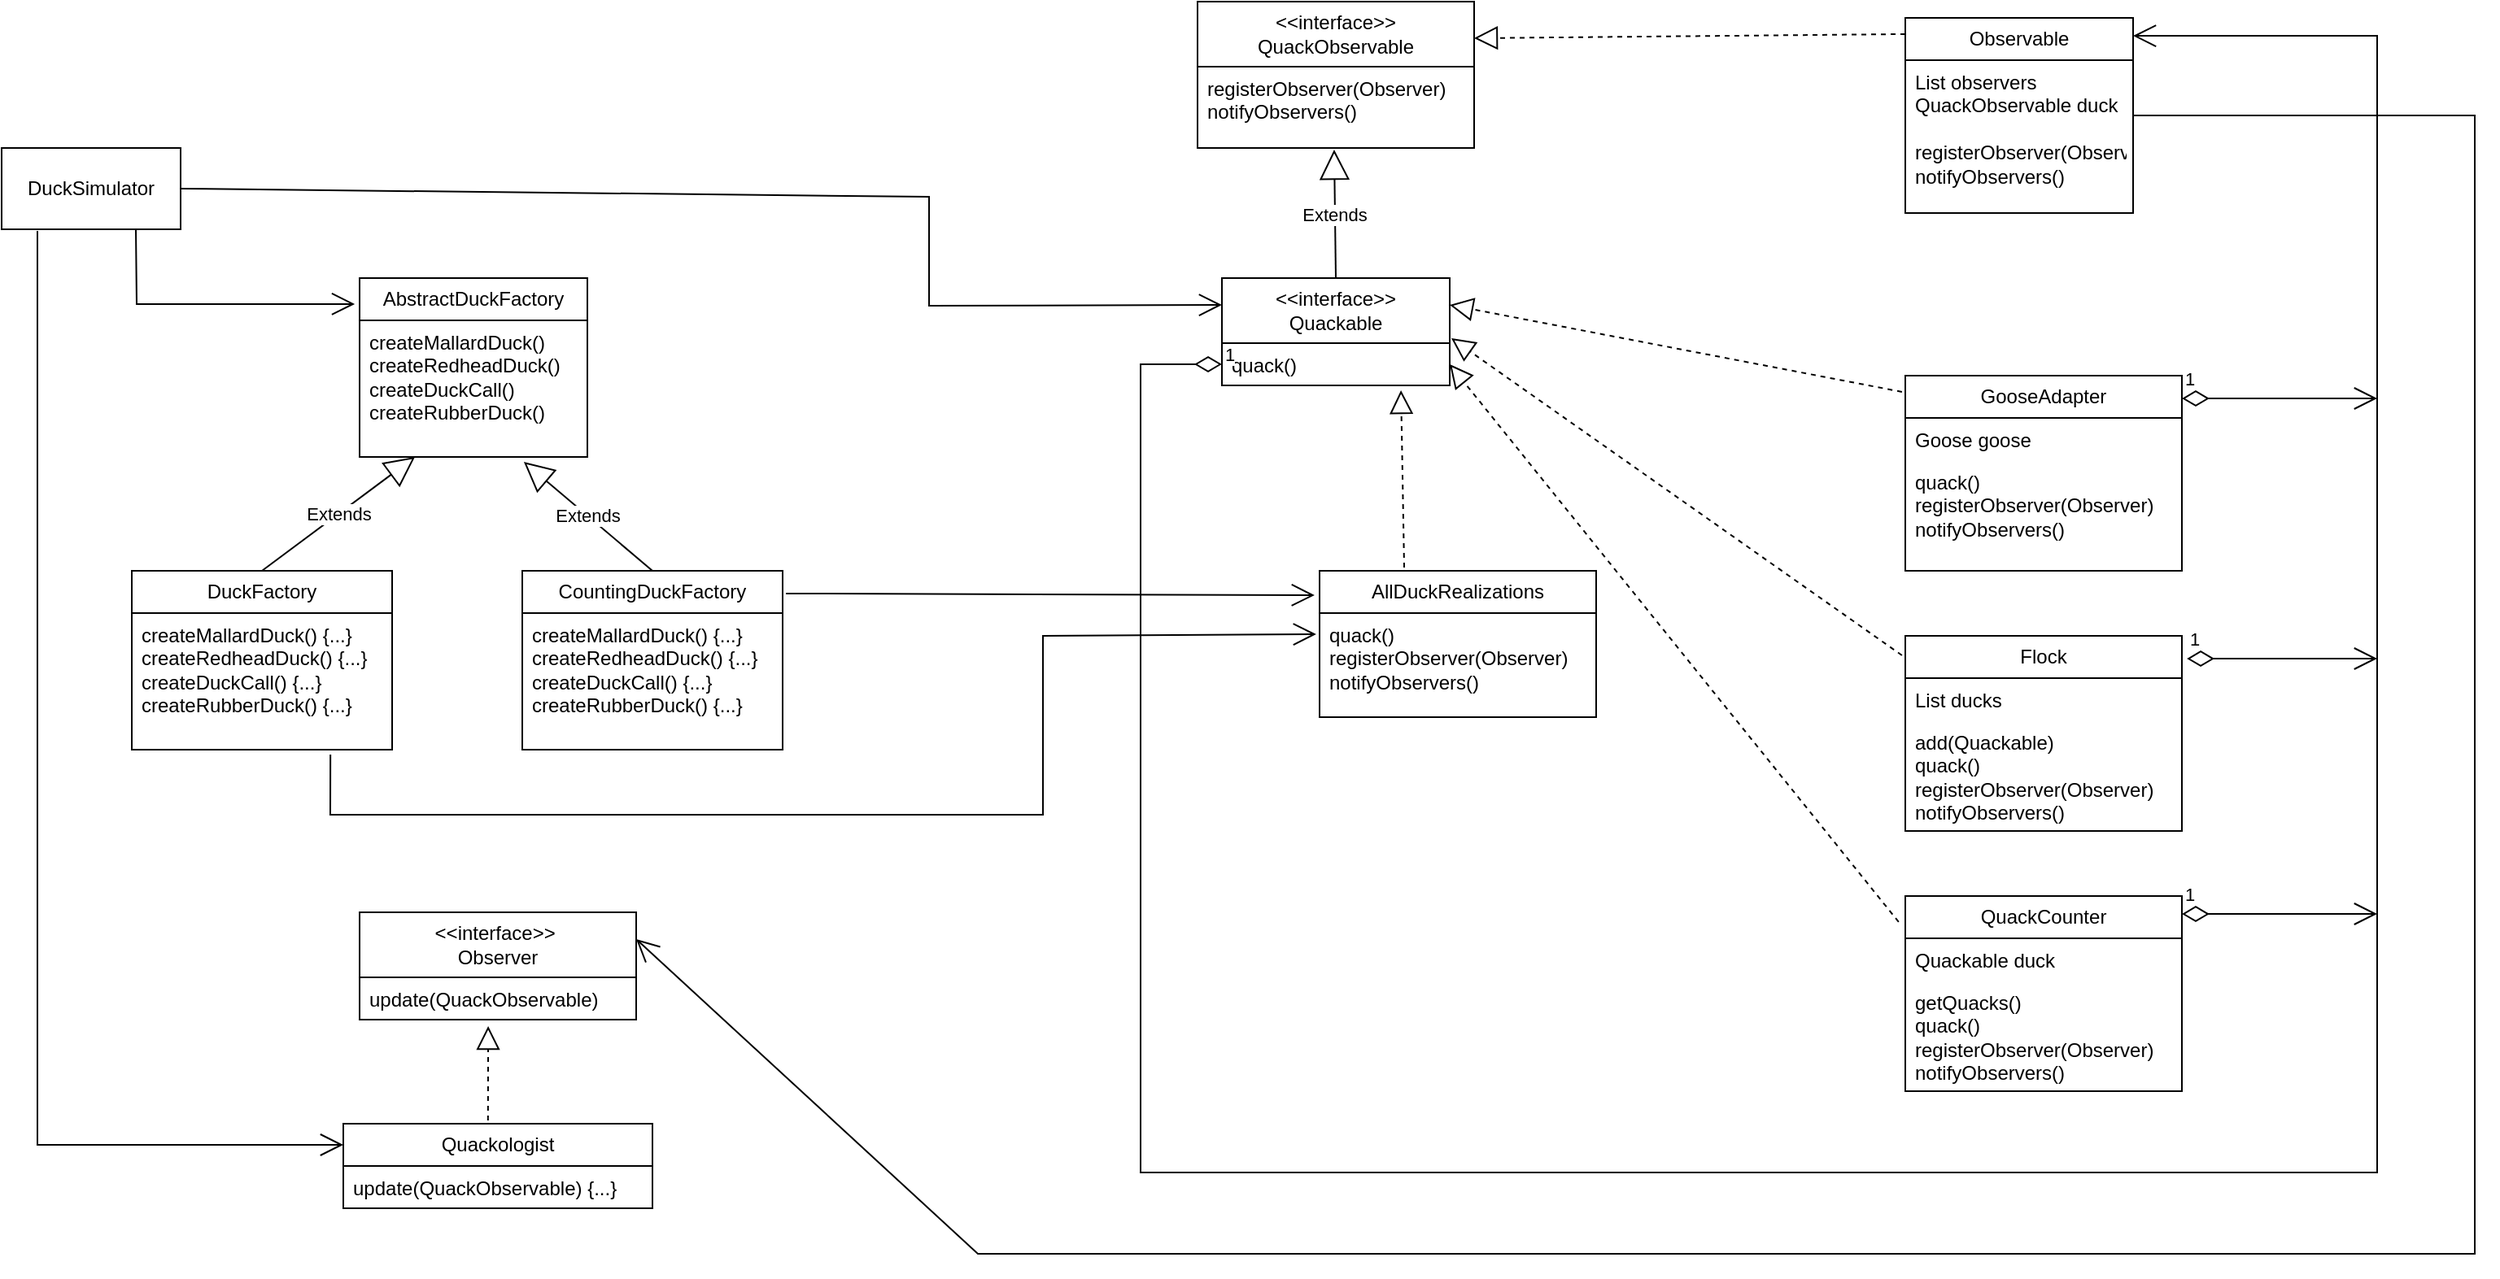 <mxfile version="24.1.0" type="device">
  <diagram id="C5RBs43oDa-KdzZeNtuy" name="Page-1">
    <mxGraphModel dx="1026" dy="1912" grid="1" gridSize="10" guides="1" tooltips="1" connect="1" arrows="1" fold="1" page="1" pageScale="1" pageWidth="827" pageHeight="1169" math="0" shadow="0">
      <root>
        <mxCell id="WIyWlLk6GJQsqaUBKTNV-0" />
        <mxCell id="WIyWlLk6GJQsqaUBKTNV-1" parent="WIyWlLk6GJQsqaUBKTNV-0" />
        <mxCell id="F9f7-uv47FdLMV2kCd0m-0" value="DuckSimulator" style="html=1;whiteSpace=wrap;" vertex="1" parent="WIyWlLk6GJQsqaUBKTNV-1">
          <mxGeometry x="40" y="40" width="110" height="50" as="geometry" />
        </mxCell>
        <mxCell id="F9f7-uv47FdLMV2kCd0m-1" value="AbstractDuckFactory" style="swimlane;fontStyle=0;childLayout=stackLayout;horizontal=1;startSize=26;fillColor=none;horizontalStack=0;resizeParent=1;resizeParentMax=0;resizeLast=0;collapsible=1;marginBottom=0;whiteSpace=wrap;html=1;" vertex="1" parent="WIyWlLk6GJQsqaUBKTNV-1">
          <mxGeometry x="260" y="120" width="140" height="110" as="geometry" />
        </mxCell>
        <mxCell id="F9f7-uv47FdLMV2kCd0m-2" value="createMallardDuck()&lt;div&gt;createRedheadDuck() createDuckCall() createRubberDuck()&lt;br&gt;&lt;/div&gt;" style="text;strokeColor=none;fillColor=none;align=left;verticalAlign=top;spacingLeft=4;spacingRight=4;overflow=hidden;rotatable=0;points=[[0,0.5],[1,0.5]];portConstraint=eastwest;whiteSpace=wrap;html=1;" vertex="1" parent="F9f7-uv47FdLMV2kCd0m-1">
          <mxGeometry y="26" width="140" height="84" as="geometry" />
        </mxCell>
        <mxCell id="F9f7-uv47FdLMV2kCd0m-5" value="" style="endArrow=open;endFill=1;endSize=12;html=1;rounded=0;exitX=0.75;exitY=1;exitDx=0;exitDy=0;entryX=-0.021;entryY=0.145;entryDx=0;entryDy=0;entryPerimeter=0;" edge="1" parent="WIyWlLk6GJQsqaUBKTNV-1" source="F9f7-uv47FdLMV2kCd0m-0" target="F9f7-uv47FdLMV2kCd0m-1">
          <mxGeometry width="160" relative="1" as="geometry">
            <mxPoint x="70" y="160" as="sourcePoint" />
            <mxPoint x="230" y="160" as="targetPoint" />
            <Array as="points">
              <mxPoint x="123" y="136" />
            </Array>
          </mxGeometry>
        </mxCell>
        <mxCell id="F9f7-uv47FdLMV2kCd0m-6" value="DuckFactory" style="swimlane;fontStyle=0;childLayout=stackLayout;horizontal=1;startSize=26;fillColor=none;horizontalStack=0;resizeParent=1;resizeParentMax=0;resizeLast=0;collapsible=1;marginBottom=0;whiteSpace=wrap;html=1;" vertex="1" parent="WIyWlLk6GJQsqaUBKTNV-1">
          <mxGeometry x="120" y="300" width="160" height="110" as="geometry" />
        </mxCell>
        <mxCell id="F9f7-uv47FdLMV2kCd0m-7" value="createMallardDuck() {...}&lt;div&gt;createRedheadDuck() {...} createDuckCall() {...} createRubberDuck() {...}&lt;/div&gt;" style="text;strokeColor=none;fillColor=none;align=left;verticalAlign=top;spacingLeft=4;spacingRight=4;overflow=hidden;rotatable=0;points=[[0,0.5],[1,0.5]];portConstraint=eastwest;whiteSpace=wrap;html=1;" vertex="1" parent="F9f7-uv47FdLMV2kCd0m-6">
          <mxGeometry y="26" width="160" height="84" as="geometry" />
        </mxCell>
        <mxCell id="F9f7-uv47FdLMV2kCd0m-10" value="CountingDuckFactory" style="swimlane;fontStyle=0;childLayout=stackLayout;horizontal=1;startSize=26;fillColor=none;horizontalStack=0;resizeParent=1;resizeParentMax=0;resizeLast=0;collapsible=1;marginBottom=0;whiteSpace=wrap;html=1;" vertex="1" parent="WIyWlLk6GJQsqaUBKTNV-1">
          <mxGeometry x="360" y="300" width="160" height="110" as="geometry" />
        </mxCell>
        <mxCell id="F9f7-uv47FdLMV2kCd0m-11" value="createMallardDuck() {...}&lt;div&gt;createRedheadDuck() {...} createDuckCall() {...} createRubberDuck() {...}&lt;/div&gt;" style="text;strokeColor=none;fillColor=none;align=left;verticalAlign=top;spacingLeft=4;spacingRight=4;overflow=hidden;rotatable=0;points=[[0,0.5],[1,0.5]];portConstraint=eastwest;whiteSpace=wrap;html=1;" vertex="1" parent="F9f7-uv47FdLMV2kCd0m-10">
          <mxGeometry y="26" width="160" height="84" as="geometry" />
        </mxCell>
        <mxCell id="F9f7-uv47FdLMV2kCd0m-12" value="Extends" style="endArrow=block;endSize=16;endFill=0;html=1;rounded=0;exitX=0.5;exitY=0;exitDx=0;exitDy=0;entryX=0.243;entryY=1;entryDx=0;entryDy=0;entryPerimeter=0;" edge="1" parent="WIyWlLk6GJQsqaUBKTNV-1" source="F9f7-uv47FdLMV2kCd0m-6" target="F9f7-uv47FdLMV2kCd0m-2">
          <mxGeometry width="160" relative="1" as="geometry">
            <mxPoint x="190" y="270" as="sourcePoint" />
            <mxPoint x="350" y="270" as="targetPoint" />
          </mxGeometry>
        </mxCell>
        <mxCell id="F9f7-uv47FdLMV2kCd0m-13" value="Extends" style="endArrow=block;endSize=16;endFill=0;html=1;rounded=0;exitX=0.5;exitY=0;exitDx=0;exitDy=0;entryX=0.721;entryY=1.036;entryDx=0;entryDy=0;entryPerimeter=0;" edge="1" parent="WIyWlLk6GJQsqaUBKTNV-1" source="F9f7-uv47FdLMV2kCd0m-10" target="F9f7-uv47FdLMV2kCd0m-2">
          <mxGeometry width="160" relative="1" as="geometry">
            <mxPoint x="210" y="310" as="sourcePoint" />
            <mxPoint x="304" y="240" as="targetPoint" />
          </mxGeometry>
        </mxCell>
        <mxCell id="F9f7-uv47FdLMV2kCd0m-14" value="&amp;lt;&amp;lt;interface&amp;gt;&amp;gt;&lt;div&gt;Quackable&lt;/div&gt;" style="swimlane;fontStyle=0;childLayout=stackLayout;horizontal=1;startSize=40;fillColor=none;horizontalStack=0;resizeParent=1;resizeParentMax=0;resizeLast=0;collapsible=1;marginBottom=0;whiteSpace=wrap;html=1;" vertex="1" parent="WIyWlLk6GJQsqaUBKTNV-1">
          <mxGeometry x="790" y="120" width="140" height="66" as="geometry" />
        </mxCell>
        <mxCell id="F9f7-uv47FdLMV2kCd0m-15" value="quack()" style="text;strokeColor=none;fillColor=none;align=left;verticalAlign=top;spacingLeft=4;spacingRight=4;overflow=hidden;rotatable=0;points=[[0,0.5],[1,0.5]];portConstraint=eastwest;whiteSpace=wrap;html=1;" vertex="1" parent="F9f7-uv47FdLMV2kCd0m-14">
          <mxGeometry y="40" width="140" height="26" as="geometry" />
        </mxCell>
        <mxCell id="F9f7-uv47FdLMV2kCd0m-19" value="" style="endArrow=open;endFill=1;endSize=12;html=1;rounded=0;exitX=1;exitY=0.5;exitDx=0;exitDy=0;entryX=0;entryY=0.25;entryDx=0;entryDy=0;" edge="1" parent="WIyWlLk6GJQsqaUBKTNV-1" source="F9f7-uv47FdLMV2kCd0m-0" target="F9f7-uv47FdLMV2kCd0m-14">
          <mxGeometry width="160" relative="1" as="geometry">
            <mxPoint x="280" y="60" as="sourcePoint" />
            <mxPoint x="440" y="60" as="targetPoint" />
            <Array as="points">
              <mxPoint x="610" y="70" />
              <mxPoint x="610" y="137" />
            </Array>
          </mxGeometry>
        </mxCell>
        <mxCell id="F9f7-uv47FdLMV2kCd0m-20" value="&amp;lt;&amp;lt;interface&amp;gt;&amp;gt; QuackObservable" style="swimlane;fontStyle=0;childLayout=stackLayout;horizontal=1;startSize=40;fillColor=none;horizontalStack=0;resizeParent=1;resizeParentMax=0;resizeLast=0;collapsible=1;marginBottom=0;whiteSpace=wrap;html=1;" vertex="1" parent="WIyWlLk6GJQsqaUBKTNV-1">
          <mxGeometry x="775" y="-50" width="170" height="90" as="geometry" />
        </mxCell>
        <mxCell id="F9f7-uv47FdLMV2kCd0m-21" value="registerObserver(Observer) notifyObservers()" style="text;strokeColor=none;fillColor=none;align=left;verticalAlign=top;spacingLeft=4;spacingRight=4;overflow=hidden;rotatable=0;points=[[0,0.5],[1,0.5]];portConstraint=eastwest;whiteSpace=wrap;html=1;" vertex="1" parent="F9f7-uv47FdLMV2kCd0m-20">
          <mxGeometry y="40" width="170" height="50" as="geometry" />
        </mxCell>
        <mxCell id="F9f7-uv47FdLMV2kCd0m-24" value="Extends" style="endArrow=block;endSize=16;endFill=0;html=1;rounded=0;exitX=0.5;exitY=0;exitDx=0;exitDy=0;entryX=0.494;entryY=1.02;entryDx=0;entryDy=0;entryPerimeter=0;" edge="1" parent="WIyWlLk6GJQsqaUBKTNV-1" source="F9f7-uv47FdLMV2kCd0m-14" target="F9f7-uv47FdLMV2kCd0m-21">
          <mxGeometry width="160" relative="1" as="geometry">
            <mxPoint x="830" y="70" as="sourcePoint" />
            <mxPoint x="990" y="70" as="targetPoint" />
          </mxGeometry>
        </mxCell>
        <mxCell id="F9f7-uv47FdLMV2kCd0m-25" value="Observable" style="swimlane;fontStyle=0;childLayout=stackLayout;horizontal=1;startSize=26;fillColor=none;horizontalStack=0;resizeParent=1;resizeParentMax=0;resizeLast=0;collapsible=1;marginBottom=0;whiteSpace=wrap;html=1;" vertex="1" parent="WIyWlLk6GJQsqaUBKTNV-1">
          <mxGeometry x="1210" y="-40" width="140" height="120" as="geometry" />
        </mxCell>
        <mxCell id="F9f7-uv47FdLMV2kCd0m-26" value="List observers QuackObservable duck&lt;div&gt;&lt;br&gt;&lt;/div&gt;&lt;div&gt;registerObserver(Observer) notifyObservers()&lt;br&gt;&lt;/div&gt;" style="text;strokeColor=none;fillColor=none;align=left;verticalAlign=top;spacingLeft=4;spacingRight=4;overflow=hidden;rotatable=0;points=[[0,0.5],[1,0.5]];portConstraint=eastwest;whiteSpace=wrap;html=1;" vertex="1" parent="F9f7-uv47FdLMV2kCd0m-25">
          <mxGeometry y="26" width="140" height="94" as="geometry" />
        </mxCell>
        <mxCell id="F9f7-uv47FdLMV2kCd0m-29" value="" style="endArrow=block;dashed=1;endFill=0;endSize=12;html=1;rounded=0;entryX=1;entryY=0.25;entryDx=0;entryDy=0;exitX=0;exitY=0.083;exitDx=0;exitDy=0;exitPerimeter=0;" edge="1" parent="WIyWlLk6GJQsqaUBKTNV-1" source="F9f7-uv47FdLMV2kCd0m-25" target="F9f7-uv47FdLMV2kCd0m-20">
          <mxGeometry width="160" relative="1" as="geometry">
            <mxPoint x="1040" y="20" as="sourcePoint" />
            <mxPoint x="1200" y="20" as="targetPoint" />
            <Array as="points" />
          </mxGeometry>
        </mxCell>
        <mxCell id="F9f7-uv47FdLMV2kCd0m-30" value="AllDuckRealizations" style="swimlane;fontStyle=0;childLayout=stackLayout;horizontal=1;startSize=26;fillColor=none;horizontalStack=0;resizeParent=1;resizeParentMax=0;resizeLast=0;collapsible=1;marginBottom=0;whiteSpace=wrap;html=1;" vertex="1" parent="WIyWlLk6GJQsqaUBKTNV-1">
          <mxGeometry x="850" y="300" width="170" height="90" as="geometry" />
        </mxCell>
        <mxCell id="F9f7-uv47FdLMV2kCd0m-32" value="quack() registerObserver(Observer) notifyObservers()" style="text;strokeColor=none;fillColor=none;align=left;verticalAlign=top;spacingLeft=4;spacingRight=4;overflow=hidden;rotatable=0;points=[[0,0.5],[1,0.5]];portConstraint=eastwest;whiteSpace=wrap;html=1;" vertex="1" parent="F9f7-uv47FdLMV2kCd0m-30">
          <mxGeometry y="26" width="170" height="64" as="geometry" />
        </mxCell>
        <mxCell id="F9f7-uv47FdLMV2kCd0m-34" value="" style="endArrow=block;dashed=1;endFill=0;endSize=12;html=1;rounded=0;exitX=0.306;exitY=-0.022;exitDx=0;exitDy=0;exitPerimeter=0;entryX=0.786;entryY=1.115;entryDx=0;entryDy=0;entryPerimeter=0;" edge="1" parent="WIyWlLk6GJQsqaUBKTNV-1" source="F9f7-uv47FdLMV2kCd0m-30" target="F9f7-uv47FdLMV2kCd0m-15">
          <mxGeometry width="160" relative="1" as="geometry">
            <mxPoint x="880" y="240" as="sourcePoint" />
            <mxPoint x="1040" y="240" as="targetPoint" />
          </mxGeometry>
        </mxCell>
        <mxCell id="F9f7-uv47FdLMV2kCd0m-35" value="GooseAdapter" style="swimlane;fontStyle=0;childLayout=stackLayout;horizontal=1;startSize=26;fillColor=none;horizontalStack=0;resizeParent=1;resizeParentMax=0;resizeLast=0;collapsible=1;marginBottom=0;whiteSpace=wrap;html=1;" vertex="1" parent="WIyWlLk6GJQsqaUBKTNV-1">
          <mxGeometry x="1210" y="180" width="170" height="120" as="geometry" />
        </mxCell>
        <mxCell id="F9f7-uv47FdLMV2kCd0m-36" value="Goose goose" style="text;strokeColor=none;fillColor=none;align=left;verticalAlign=top;spacingLeft=4;spacingRight=4;overflow=hidden;rotatable=0;points=[[0,0.5],[1,0.5]];portConstraint=eastwest;whiteSpace=wrap;html=1;" vertex="1" parent="F9f7-uv47FdLMV2kCd0m-35">
          <mxGeometry y="26" width="170" height="26" as="geometry" />
        </mxCell>
        <mxCell id="F9f7-uv47FdLMV2kCd0m-37" value="quack() registerObserver(Observer) notifyObservers()" style="text;strokeColor=none;fillColor=none;align=left;verticalAlign=top;spacingLeft=4;spacingRight=4;overflow=hidden;rotatable=0;points=[[0,0.5],[1,0.5]];portConstraint=eastwest;whiteSpace=wrap;html=1;" vertex="1" parent="F9f7-uv47FdLMV2kCd0m-35">
          <mxGeometry y="52" width="170" height="68" as="geometry" />
        </mxCell>
        <mxCell id="F9f7-uv47FdLMV2kCd0m-39" value="Flock" style="swimlane;fontStyle=0;childLayout=stackLayout;horizontal=1;startSize=26;fillColor=none;horizontalStack=0;resizeParent=1;resizeParentMax=0;resizeLast=0;collapsible=1;marginBottom=0;whiteSpace=wrap;html=1;" vertex="1" parent="WIyWlLk6GJQsqaUBKTNV-1">
          <mxGeometry x="1210" y="340" width="170" height="120" as="geometry" />
        </mxCell>
        <mxCell id="F9f7-uv47FdLMV2kCd0m-40" value="List ducks" style="text;strokeColor=none;fillColor=none;align=left;verticalAlign=top;spacingLeft=4;spacingRight=4;overflow=hidden;rotatable=0;points=[[0,0.5],[1,0.5]];portConstraint=eastwest;whiteSpace=wrap;html=1;" vertex="1" parent="F9f7-uv47FdLMV2kCd0m-39">
          <mxGeometry y="26" width="170" height="26" as="geometry" />
        </mxCell>
        <mxCell id="F9f7-uv47FdLMV2kCd0m-41" value="&lt;div&gt;add(Quackable)&lt;/div&gt;quack() registerObserver(Observer) notifyObservers()" style="text;strokeColor=none;fillColor=none;align=left;verticalAlign=top;spacingLeft=4;spacingRight=4;overflow=hidden;rotatable=0;points=[[0,0.5],[1,0.5]];portConstraint=eastwest;whiteSpace=wrap;html=1;" vertex="1" parent="F9f7-uv47FdLMV2kCd0m-39">
          <mxGeometry y="52" width="170" height="68" as="geometry" />
        </mxCell>
        <mxCell id="F9f7-uv47FdLMV2kCd0m-42" value="QuackCounter" style="swimlane;fontStyle=0;childLayout=stackLayout;horizontal=1;startSize=26;fillColor=none;horizontalStack=0;resizeParent=1;resizeParentMax=0;resizeLast=0;collapsible=1;marginBottom=0;whiteSpace=wrap;html=1;" vertex="1" parent="WIyWlLk6GJQsqaUBKTNV-1">
          <mxGeometry x="1210" y="500" width="170" height="120" as="geometry" />
        </mxCell>
        <mxCell id="F9f7-uv47FdLMV2kCd0m-43" value="Quackable duck" style="text;strokeColor=none;fillColor=none;align=left;verticalAlign=top;spacingLeft=4;spacingRight=4;overflow=hidden;rotatable=0;points=[[0,0.5],[1,0.5]];portConstraint=eastwest;whiteSpace=wrap;html=1;" vertex="1" parent="F9f7-uv47FdLMV2kCd0m-42">
          <mxGeometry y="26" width="170" height="26" as="geometry" />
        </mxCell>
        <mxCell id="F9f7-uv47FdLMV2kCd0m-44" value="&lt;div&gt;getQuacks()&lt;/div&gt;quack() registerObserver(Observer) notifyObservers()" style="text;strokeColor=none;fillColor=none;align=left;verticalAlign=top;spacingLeft=4;spacingRight=4;overflow=hidden;rotatable=0;points=[[0,0.5],[1,0.5]];portConstraint=eastwest;whiteSpace=wrap;html=1;" vertex="1" parent="F9f7-uv47FdLMV2kCd0m-42">
          <mxGeometry y="52" width="170" height="68" as="geometry" />
        </mxCell>
        <mxCell id="F9f7-uv47FdLMV2kCd0m-45" value="" style="endArrow=block;dashed=1;endFill=0;endSize=12;html=1;rounded=0;exitX=-0.012;exitY=0.083;exitDx=0;exitDy=0;exitPerimeter=0;entryX=1;entryY=0.25;entryDx=0;entryDy=0;" edge="1" parent="WIyWlLk6GJQsqaUBKTNV-1" source="F9f7-uv47FdLMV2kCd0m-35" target="F9f7-uv47FdLMV2kCd0m-14">
          <mxGeometry width="160" relative="1" as="geometry">
            <mxPoint x="912" y="308" as="sourcePoint" />
            <mxPoint x="910" y="199" as="targetPoint" />
          </mxGeometry>
        </mxCell>
        <mxCell id="F9f7-uv47FdLMV2kCd0m-46" value="" style="endArrow=block;dashed=1;endFill=0;endSize=12;html=1;rounded=0;exitX=-0.012;exitY=0.1;exitDx=0;exitDy=0;exitPerimeter=0;entryX=1.007;entryY=-0.115;entryDx=0;entryDy=0;entryPerimeter=0;" edge="1" parent="WIyWlLk6GJQsqaUBKTNV-1" source="F9f7-uv47FdLMV2kCd0m-39" target="F9f7-uv47FdLMV2kCd0m-15">
          <mxGeometry width="160" relative="1" as="geometry">
            <mxPoint x="1218" y="200" as="sourcePoint" />
            <mxPoint x="940" y="147" as="targetPoint" />
          </mxGeometry>
        </mxCell>
        <mxCell id="F9f7-uv47FdLMV2kCd0m-47" value="" style="endArrow=block;dashed=1;endFill=0;endSize=12;html=1;rounded=0;exitX=-0.024;exitY=0.133;exitDx=0;exitDy=0;exitPerimeter=0;entryX=1;entryY=0.5;entryDx=0;entryDy=0;" edge="1" parent="WIyWlLk6GJQsqaUBKTNV-1" source="F9f7-uv47FdLMV2kCd0m-42" target="F9f7-uv47FdLMV2kCd0m-15">
          <mxGeometry width="160" relative="1" as="geometry">
            <mxPoint x="1228" y="210" as="sourcePoint" />
            <mxPoint x="950" y="157" as="targetPoint" />
          </mxGeometry>
        </mxCell>
        <mxCell id="F9f7-uv47FdLMV2kCd0m-48" value="1" style="endArrow=open;html=1;endSize=12;startArrow=diamondThin;startSize=14;startFill=0;edgeStyle=orthogonalEdgeStyle;align=left;verticalAlign=bottom;rounded=0;exitX=0;exitY=0.5;exitDx=0;exitDy=0;entryX=1;entryY=0.092;entryDx=0;entryDy=0;entryPerimeter=0;" edge="1" parent="WIyWlLk6GJQsqaUBKTNV-1" source="F9f7-uv47FdLMV2kCd0m-15" target="F9f7-uv47FdLMV2kCd0m-25">
          <mxGeometry x="-1" y="3" relative="1" as="geometry">
            <mxPoint x="790" y="280" as="sourcePoint" />
            <mxPoint x="770" y="660" as="targetPoint" />
            <Array as="points">
              <mxPoint x="740" y="173" />
              <mxPoint x="740" y="670" />
              <mxPoint x="1500" y="670" />
              <mxPoint x="1500" y="-29" />
            </Array>
          </mxGeometry>
        </mxCell>
        <mxCell id="F9f7-uv47FdLMV2kCd0m-49" value="1" style="endArrow=open;html=1;endSize=12;startArrow=diamondThin;startSize=14;startFill=0;edgeStyle=orthogonalEdgeStyle;align=left;verticalAlign=bottom;rounded=0;exitX=1;exitY=0.117;exitDx=0;exitDy=0;exitPerimeter=0;" edge="1" parent="WIyWlLk6GJQsqaUBKTNV-1" source="F9f7-uv47FdLMV2kCd0m-35">
          <mxGeometry x="-1" y="3" relative="1" as="geometry">
            <mxPoint x="1410" y="200" as="sourcePoint" />
            <mxPoint x="1500" y="194" as="targetPoint" />
          </mxGeometry>
        </mxCell>
        <mxCell id="F9f7-uv47FdLMV2kCd0m-50" value="1" style="endArrow=open;html=1;endSize=12;startArrow=diamondThin;startSize=14;startFill=0;edgeStyle=orthogonalEdgeStyle;align=left;verticalAlign=bottom;rounded=0;exitX=1.018;exitY=0.117;exitDx=0;exitDy=0;exitPerimeter=0;" edge="1" parent="WIyWlLk6GJQsqaUBKTNV-1" source="F9f7-uv47FdLMV2kCd0m-39">
          <mxGeometry x="-1" y="3" relative="1" as="geometry">
            <mxPoint x="1390" y="204" as="sourcePoint" />
            <mxPoint x="1500" y="354" as="targetPoint" />
          </mxGeometry>
        </mxCell>
        <mxCell id="F9f7-uv47FdLMV2kCd0m-51" value="1" style="endArrow=open;html=1;endSize=12;startArrow=diamondThin;startSize=14;startFill=0;edgeStyle=orthogonalEdgeStyle;align=left;verticalAlign=bottom;rounded=0;exitX=1;exitY=0.092;exitDx=0;exitDy=0;exitPerimeter=0;" edge="1" parent="WIyWlLk6GJQsqaUBKTNV-1" source="F9f7-uv47FdLMV2kCd0m-42">
          <mxGeometry x="-1" y="3" relative="1" as="geometry">
            <mxPoint x="1400" y="214" as="sourcePoint" />
            <mxPoint x="1500" y="511" as="targetPoint" />
          </mxGeometry>
        </mxCell>
        <mxCell id="F9f7-uv47FdLMV2kCd0m-52" value="" style="endArrow=open;endFill=1;endSize=12;html=1;rounded=0;exitX=1.013;exitY=0.127;exitDx=0;exitDy=0;exitPerimeter=0;entryX=-0.018;entryY=0.167;entryDx=0;entryDy=0;entryPerimeter=0;" edge="1" parent="WIyWlLk6GJQsqaUBKTNV-1" source="F9f7-uv47FdLMV2kCd0m-10" target="F9f7-uv47FdLMV2kCd0m-30">
          <mxGeometry width="160" relative="1" as="geometry">
            <mxPoint x="500" y="210" as="sourcePoint" />
            <mxPoint x="660" y="210" as="targetPoint" />
          </mxGeometry>
        </mxCell>
        <mxCell id="F9f7-uv47FdLMV2kCd0m-53" value="" style="endArrow=open;endFill=1;endSize=12;html=1;rounded=0;exitX=0.763;exitY=1.036;exitDx=0;exitDy=0;exitPerimeter=0;entryX=-0.012;entryY=0.203;entryDx=0;entryDy=0;entryPerimeter=0;" edge="1" parent="WIyWlLk6GJQsqaUBKTNV-1" source="F9f7-uv47FdLMV2kCd0m-7" target="F9f7-uv47FdLMV2kCd0m-32">
          <mxGeometry width="160" relative="1" as="geometry">
            <mxPoint x="532" y="324" as="sourcePoint" />
            <mxPoint x="857" y="325" as="targetPoint" />
            <Array as="points">
              <mxPoint x="242" y="450" />
              <mxPoint x="680" y="450" />
              <mxPoint x="680" y="340" />
            </Array>
          </mxGeometry>
        </mxCell>
        <mxCell id="F9f7-uv47FdLMV2kCd0m-54" value="&lt;div&gt;&amp;lt;&amp;lt;interface&amp;gt;&amp;gt;&amp;nbsp;&lt;/div&gt;&lt;div&gt;Observer&lt;/div&gt;" style="swimlane;fontStyle=0;childLayout=stackLayout;horizontal=1;startSize=40;fillColor=none;horizontalStack=0;resizeParent=1;resizeParentMax=0;resizeLast=0;collapsible=1;marginBottom=0;whiteSpace=wrap;html=1;" vertex="1" parent="WIyWlLk6GJQsqaUBKTNV-1">
          <mxGeometry x="260" y="510" width="170" height="66" as="geometry" />
        </mxCell>
        <mxCell id="F9f7-uv47FdLMV2kCd0m-55" value="update(QuackObservable)" style="text;strokeColor=none;fillColor=none;align=left;verticalAlign=top;spacingLeft=4;spacingRight=4;overflow=hidden;rotatable=0;points=[[0,0.5],[1,0.5]];portConstraint=eastwest;whiteSpace=wrap;html=1;" vertex="1" parent="F9f7-uv47FdLMV2kCd0m-54">
          <mxGeometry y="40" width="170" height="26" as="geometry" />
        </mxCell>
        <mxCell id="F9f7-uv47FdLMV2kCd0m-58" value="Quackologist" style="swimlane;fontStyle=0;childLayout=stackLayout;horizontal=1;startSize=26;fillColor=none;horizontalStack=0;resizeParent=1;resizeParentMax=0;resizeLast=0;collapsible=1;marginBottom=0;whiteSpace=wrap;html=1;" vertex="1" parent="WIyWlLk6GJQsqaUBKTNV-1">
          <mxGeometry x="250" y="640" width="190" height="52" as="geometry" />
        </mxCell>
        <mxCell id="F9f7-uv47FdLMV2kCd0m-59" value="update(QuackObservable) {...}" style="text;strokeColor=none;fillColor=none;align=left;verticalAlign=top;spacingLeft=4;spacingRight=4;overflow=hidden;rotatable=0;points=[[0,0.5],[1,0.5]];portConstraint=eastwest;whiteSpace=wrap;html=1;" vertex="1" parent="F9f7-uv47FdLMV2kCd0m-58">
          <mxGeometry y="26" width="190" height="26" as="geometry" />
        </mxCell>
        <mxCell id="F9f7-uv47FdLMV2kCd0m-62" value="" style="endArrow=block;dashed=1;endFill=0;endSize=12;html=1;rounded=0;exitX=0.468;exitY=-0.038;exitDx=0;exitDy=0;exitPerimeter=0;entryX=0.465;entryY=1.154;entryDx=0;entryDy=0;entryPerimeter=0;" edge="1" parent="WIyWlLk6GJQsqaUBKTNV-1" source="F9f7-uv47FdLMV2kCd0m-58" target="F9f7-uv47FdLMV2kCd0m-55">
          <mxGeometry width="160" relative="1" as="geometry">
            <mxPoint x="320" y="590" as="sourcePoint" />
            <mxPoint x="480" y="590" as="targetPoint" />
          </mxGeometry>
        </mxCell>
        <mxCell id="F9f7-uv47FdLMV2kCd0m-63" value="" style="endArrow=open;endFill=1;endSize=12;html=1;rounded=0;exitX=0.2;exitY=1.02;exitDx=0;exitDy=0;exitPerimeter=0;entryX=0;entryY=0.25;entryDx=0;entryDy=0;" edge="1" parent="WIyWlLk6GJQsqaUBKTNV-1" source="F9f7-uv47FdLMV2kCd0m-0" target="F9f7-uv47FdLMV2kCd0m-58">
          <mxGeometry width="160" relative="1" as="geometry">
            <mxPoint x="50" y="650" as="sourcePoint" />
            <mxPoint x="210" y="650" as="targetPoint" />
            <Array as="points">
              <mxPoint x="62" y="653" />
            </Array>
          </mxGeometry>
        </mxCell>
        <mxCell id="F9f7-uv47FdLMV2kCd0m-64" value="" style="endArrow=open;endFill=1;endSize=12;html=1;rounded=0;exitX=1;exitY=0.362;exitDx=0;exitDy=0;exitPerimeter=0;entryX=1;entryY=0.25;entryDx=0;entryDy=0;" edge="1" parent="WIyWlLk6GJQsqaUBKTNV-1" source="F9f7-uv47FdLMV2kCd0m-26" target="F9f7-uv47FdLMV2kCd0m-54">
          <mxGeometry width="160" relative="1" as="geometry">
            <mxPoint x="1400" y="20" as="sourcePoint" />
            <mxPoint x="1560" y="20" as="targetPoint" />
            <Array as="points">
              <mxPoint x="1560" y="20" />
              <mxPoint x="1560" y="720" />
              <mxPoint x="640" y="720" />
            </Array>
          </mxGeometry>
        </mxCell>
      </root>
    </mxGraphModel>
  </diagram>
</mxfile>
